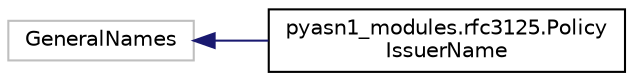 digraph "Graphical Class Hierarchy"
{
 // LATEX_PDF_SIZE
  edge [fontname="Helvetica",fontsize="10",labelfontname="Helvetica",labelfontsize="10"];
  node [fontname="Helvetica",fontsize="10",shape=record];
  rankdir="LR";
  Node6272 [label="GeneralNames",height=0.2,width=0.4,color="grey75", fillcolor="white", style="filled",tooltip=" "];
  Node6272 -> Node0 [dir="back",color="midnightblue",fontsize="10",style="solid",fontname="Helvetica"];
  Node0 [label="pyasn1_modules.rfc3125.Policy\lIssuerName",height=0.2,width=0.4,color="black", fillcolor="white", style="filled",URL="$classpyasn1__modules_1_1rfc3125_1_1PolicyIssuerName.html",tooltip=" "];
}
